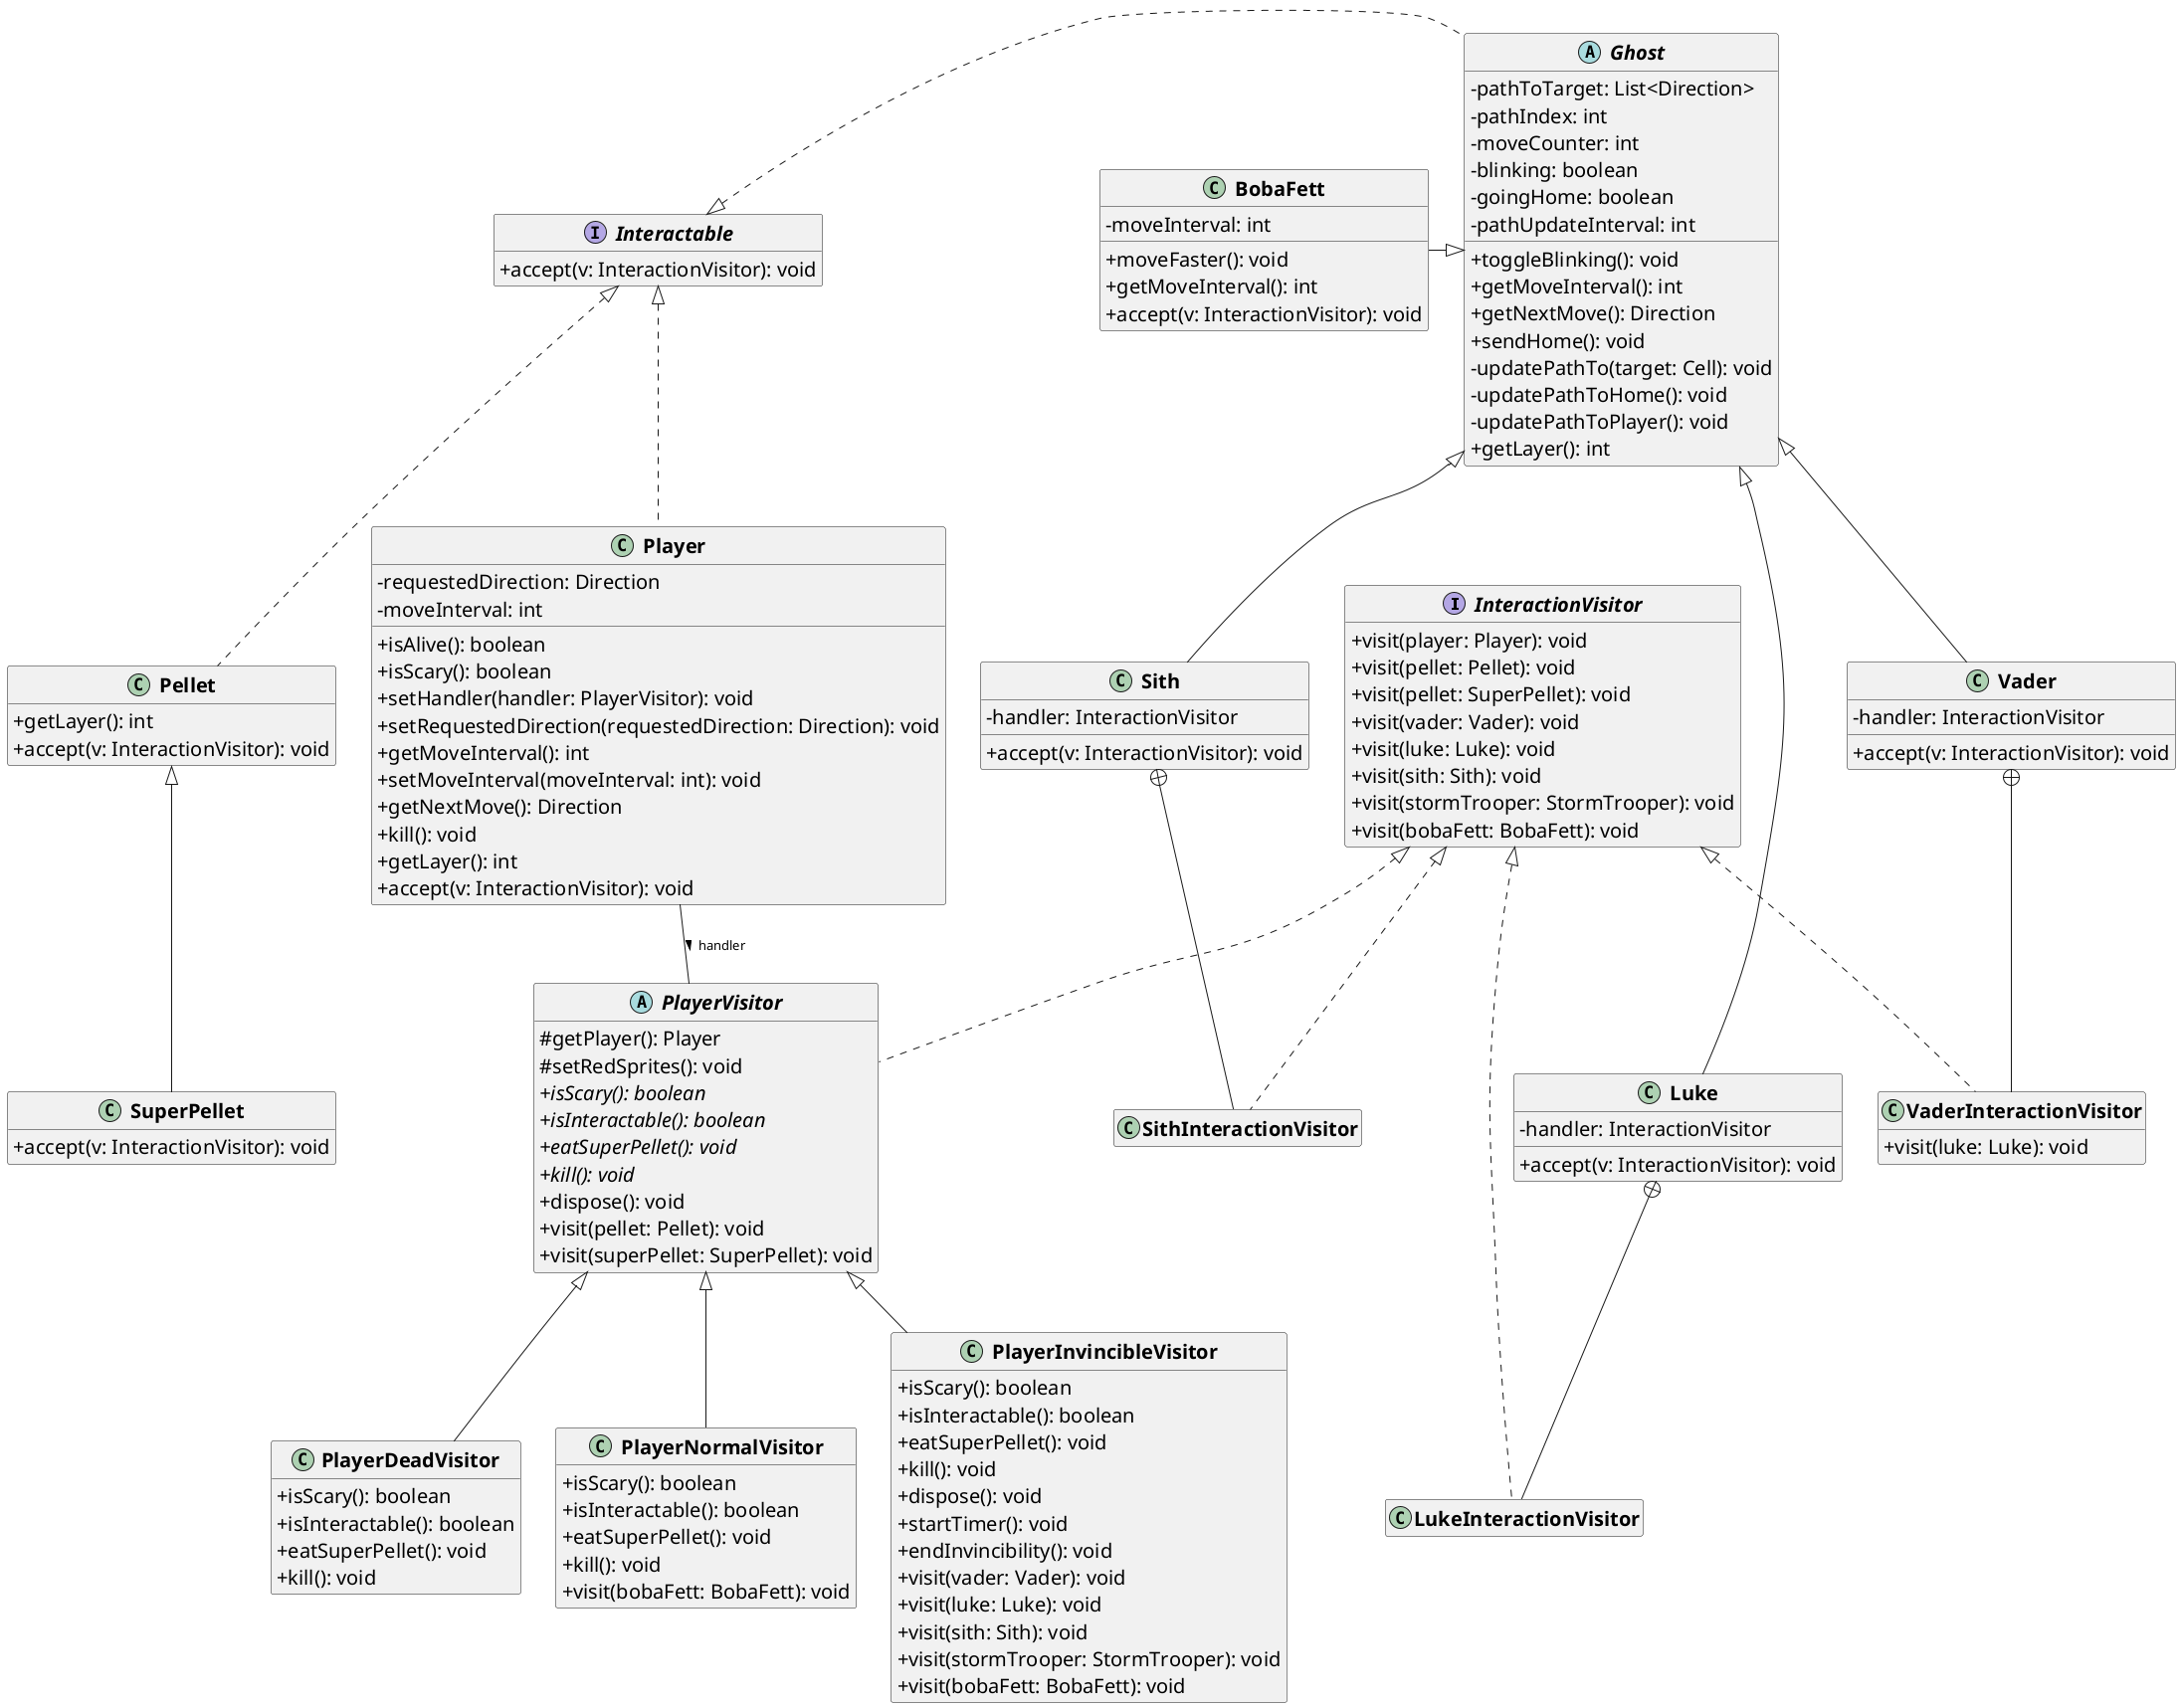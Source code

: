 @startuml

' STATIC
' Generated by CTP - https://github.com/samuelroland/ctp
' NOTE: this is a simplified version of the diagram with only relevant classes to the visitor design pattern

' Style
hide empty members
' hide members
skinparam classAttributeIconSize 0
skinparam ClassFontStyle bold
skinparam ClassAttributeFontSize 20

' Hide some elements for the simplified diagram - comment this to get the full
remove EntityTask
remove Node
remove GameKeyListener
remove GameInstanceHolder
remove *Storm*
remove Level*
remove *Cell*
remove *Sprite*
remove *Sprites
remove *Panel
remove GhostState
remove KeyAdapter
remove GameWindow*
remove Vector
remove RegionOfInterest
remove RandomGenerator
remove Direction
remove DiscreteCoordinates
remove Board
remove MapParser
remove Runnable
remove *Frame*
remove Pathfinding*
remove SpeechBubble*

' Links restructuration to remove all intermediate abstract classes and move all links up to top level interfaces
remove Main

'# Default implementations not related to the patterns, remove patterns are grouped with new links
remove AbstractInteractionVisitor
remove GhostInteractionVisitor
remove GhostInteractionVisitor
InteractionVisitor <|.. StormTrooperInteractionVisitor
InteractionVisitor <|.. SithInteractionVisitor
InteractionVisitor <|.. LukeInteractionVisitor
InteractionVisitor <|.. VaderInteractionVisitor
InteractionVisitor <|.. PlayerVisitor

remove MovableEntity
remove Entity
Interactable <|. Ghost
Interactable <|.. Player
Interactable <|.. Pellet

remove Interactor

InteractionVisitor -[hidden]- Luke

' Additions

' REMOVE
'#General diagram
'TODO

'#Specifically for the simplified diagram !
' \t\+ toString().*\n
' \t[+-].*(SPRITE|Sprite).*\n
' \t[+~-].*(SPRITE|Sprite).*\n
' \t[+~-].*(Scheduled|Executor).*\n
' \t- \{static\} ([A-Z_])+:.*\n

' Ghost <\|\-\-.*\n
Ghost <|- StormTrooper
Ghost <|-- Vader
Ghost <|-- Luke
Ghost <|-- Sith
BobaFett -|>  Ghost

' \t\+ interactWith\(other: Interactable\).*\n

' \t- handler: PlayerVisitor\n
' \t- player: Player\n
Player -- PlayerVisitor: handler >

'TODO: should we make links for Sith.handler and co ??
'TODO: should we delete PlayerVisitor

'Delete subclasses prefix ending in $
' [A-Z][a-z]+\$

' ENDSTATIC
class PlayerInvincibleVisitor {
	+ isScary(): boolean
	+ isInteractable(): boolean
	+ eatSuperPellet(): void
	+ kill(): void
	+ dispose(): void
	+ startTimer(): void
	+ endInvincibility(): void
	+ visit(vader: Vader): void
	+ visit(luke: Luke): void
	+ visit(sith: Sith): void
	+ visit(stormTrooper: StormTrooper): void
	+ visit(bobaFett: BobaFett): void
}


class GroundCell {
	+ isWalkableBy(_any: Entity): boolean
}

class StormTrooper {
	- handler: InteractionVisitor
	+ accept(v: InteractionVisitor): void
}


class StormStormTrooperInteractionVisitor {
}
class PlayerDeadVisitor {
	+ isScary(): boolean
	+ isInteractable(): boolean
	+ eatSuperPellet(): void
	+ kill(): void
}


class SuperPellet {
	+ accept(v: InteractionVisitor): void
}

class Main {
	+ {static} main(args: String[]): void
}

abstract class Cell {
	- occupants: Set<Entity>
	- neighbors: Map<Direction,Cell>
	+ getNeighbor(direction: Direction): Cell
	+ linkNeighbor(direction: Direction, cell: Cell): void
	+ getOccupants(): Collection<Entity>
	+ addOccupant(entity: Entity): void
	+ removeOccupant(entity: Entity): void
	+ {abstract}isWalkableBy(entity: Entity): boolean
}


class PlayerNormalVisitor {
	+ isScary(): boolean
	+ isInteractable(): boolean
	+ eatSuperPellet(): void
	+ kill(): void
	+ visit(bobaFett: BobaFett): void
}

class Level {
	- moveLock: Object
	- startLock: Object
	- board: Board
	- players: List<Player>
	- observers: List<LevelObserver>
	- running: boolean
	+ getBoard(): Board
	+ getPlayer(index: int): Player
	+ isRunning(): boolean
	+ move(entity: MovableEntity, direction: Direction): void
	+ start(): void
	+ stop(): void
	- startThreads(): void
	- stopThreads(): void
	- updateObservers(): void
	+ addObserver(observer: LevelObserver): void
	+ removeObserver(observer: LevelObserver): void
	+ hasAlivePlayer(): boolean
	+ hasScaryPlayer(): boolean
	+ toggleBlinking(): void
	+ countRemainingPellets(): long
}


class EntityTask {
	- entity: MovableEntity
	+ run(): void
}


interface LevelObserver {
	+ onLevelWon(): void
	+ onLevelLost(): void
}

abstract class Ghost {
	- pathToTarget: List<Direction>
	- pathIndex: int
	- moveCounter: int
	- blinking: boolean
	- goingHome: boolean
	- pathUpdateInterval: int
	+ toggleBlinking(): void
	+ getMoveInterval(): int
	+ getNextMove(): Direction
	+ sendHome(): void
	- updatePathTo(target: Cell): void
	- updatePathToHome(): void
	- updatePathToPlayer(): void
	+ getLayer(): int
}


class GhostInteractionVisitor {
	+ visit(player: Player): void
}

class SpeechBubble {
	- text: String
	+ getLayer(): int
	+ accept(v: InteractionVisitor): void
}


class SpeechSpeechBubbleSprite {
	- lastUpdate: long
	- opacity: int
	+ draw(graphics: Graphics, x: int, y: int, width: int, height: int): void
	+ getWidth(): int
	+ getHeight(): int
}


interface Interactor {
}

enum Direction {
	+ UP: 
	+ RIGHT: 
	+ DOWN: 
	+ LEFT: 
	- direction: Vector
	+ dx(): int
	+ dy(): int
	+ opposite(): Direction
	+ toVector(): Vector
	+ {static} fromInt(index: int): Direction
	+ {static} fromVector(v: Vector): Direction
	+ {static} random(): Direction
}


class RandomGenerator {
	- {static} instance: Random
	+ {static} getInstance(): Random
}


interface InteractionVisitor {
	+ visit(player: Player): void
	+ visit(pellet: Pellet): void
	+ visit(pellet: SuperPellet): void
	+ visit(vader: Vader): void
	+ visit(luke: Luke): void
	+ visit(sith: Sith): void
	+ visit(stormTrooper: StormTrooper): void
	+ visit(bobaFett: BobaFett): void
}

class BobaFett {
	- moveInterval: int
	+ moveFaster(): void
	+ getMoveInterval(): int
	+ accept(v: InteractionVisitor): void
}


interface Interactable {
	+ accept(v: InteractionVisitor): void
}

class Pathfinding {
	+ {static} findNearestEntity(entityClass: Class<T>, start: Cell): T
	+ {static} findShortestPath(start: Cell, target: Cell, entity: Entity): List<Direction>
}

class Node {
	~ direction: Direction
	~ cell: Cell
	~ parent: Node
	~ getPath(): List<Direction>
}


class DefaultSprite {
	+ draw(graphics: Graphics, x: int, y: int, width: int, height: int): void
	+ getWidth(): int
	+ getHeight(): int
}

class WallCell {
	+ isWalkableBy(_any: Entity): boolean
}

class Vector {
	- x: float
	- y: float
	+ {static} EPSILON: double
	+ {static} ZERO: Vector
	+ {static} X: Vector
	+ {static} Y: Vector
	+ x(): float
	+ y(): float
	+ getLength(): float
	+ getAngle(): float
	+ opposite(): Vector
	+ add(other: Vector): Vector
	+ add(x: float, y: float): Vector
	+ sub(other: Vector): Vector
	+ sub(x: float, y: float): Vector
	+ mul(other: Vector): Vector
	+ mul(x: float, y: float): Vector
	+ mul(s: float): Vector
	+ div(other: Vector): Vector
	+ div(x: float, y: float): Vector
	+ div(s: float): Vector
	+ dot(other: Vector): float
	+ min(other: Vector): Vector
	+ min(): float
	+ max(other: Vector): Vector
	+ max(): float
	+ normalized(): Vector
	+ resized(length: float): Vector
	+ mirrored(normal: Vector): Vector
	+ rotated(angle: double): Vector
	+ clockwise(): Vector
	+ counterClockwise(): Vector
	+ round(): Vector
	+ mixed(other: Vector, factor: float): Vector
}


class ColorSprite {
	- color: Color
	+ draw(graphics: Graphics, x: int, y: int, width: int, height: int): void
	+ getWidth(): int
	+ getHeight(): int
}


class RegionOfInterest {
	- x: int
	- y: int
	- w: int
	- h: int
	+ x1(): int
	+ x2(): int
	+ y1(): int
	+ y2(): int
	+ w(): int
	+ x(): int
	+ h(): int
	+ y(): int
}


class DoorCell {
	+ isWalkableBy(entity: Entity): boolean
}

class Pellet {
	+ getLayer(): int
	+ accept(v: InteractionVisitor): void
}

class MapParser {
	+ {static} parse(resourcePath: String): Level
	+ {static} parse(inputStream: InputStream): Level
	+ {static} parse(map: char[][]): Level
}

class GameFrame {
	- panel: LevelPanel
	+ start(): void
}


class GameKeyListener {
	- keybindings: Map<Integer,Consumer<Level>>
	+ keyPressed(e: KeyEvent): void
}


class Sith {
	- handler: InteractionVisitor
	+ accept(v: InteractionVisitor): void
}


class SithInteractionVisitor {
}
abstract class MovableEntity {
	+ {abstract}getMoveInterval(): int
	+ {abstract}getNextMove(): Direction
	+ setCell(cell: Cell): void
}

abstract class AbstractInteractionVisitor {
	+ visit(player: Player): void
	+ visit(pellet: Pellet): void
	+ visit(superPellet: SuperPellet): void
	+ visit(vader: Vader): void
	+ visit(luke: Luke): void
	+ visit(sith: Sith): void
	+ visit(stormTrooper: StormTrooper): void
	+ visit(bobaFett: BobaFett): void
}

class Luke {
	- handler: InteractionVisitor
	+ accept(v: InteractionVisitor): void
}


class LukeInteractionVisitor {
}
abstract class SpriteRegister {
}


class ButtonPanel {
}
class Player {
	- requestedDirection: Direction
	- moveInterval: int
	+ isAlive(): boolean
	+ isScary(): boolean
	+ setHandler(handler: PlayerVisitor): void
	+ setRequestedDirection(requestedDirection: Direction): void
	+ getMoveInterval(): int
	+ setMoveInterval(moveInterval: int): void
	+ getNextMove(): Direction
	+ kill(): void
	+ getLayer(): int
	+ accept(v: InteractionVisitor): void
}


abstract class PlayerVisitor {
	# getPlayer(): Player
	# setRedSprites(): void
	+ {abstract}isScary(): boolean
	+ {abstract}isInteractable(): boolean
	+ {abstract}eatSuperPellet(): void
	+ {abstract}kill(): void
	+ dispose(): void
	+ visit(pellet: Pellet): void
	+ visit(superPellet: SuperPellet): void
}


class ImageSprite {
	- image: Image
	+ draw(graphics: Graphics, x: int, y: int, width: int, height: int): void
	+ getWidth(): int
	+ getHeight(): int
}


class Board {
	- cells: Cell[][]
	+ streamCells(): Stream<Cell>
	+ getWidth(): int
	+ getHeight(): int
	+ getCell(x: int, y: int): Cell
	+ withinBounds(x: int, y: int): boolean
	+ {static} create(cells: Cell[][]): Board
}


class LevelPanel {
	+ {static} SQUARE_SIZE: int
	- level: Level
	+ getLevel(): Level
	# paintComponent(g: Graphics): void
	- render(board: Board, g: Graphics2D): void
	- renderCell(cell: Cell, g: Graphics2D, x: int, y: int, width: int, height: int): void
}


class GameWindow {
	- level: Level
	- frame: GameFrame
	+ begin(): void
	+ getActiveLevel(): Level
	+ onLevelWon(): void
	+ onLevelLost(): void
	+ {static} getInstance(): GameWindow
}


class GameInstanceHolder {
}

class Vader {
	- handler: InteractionVisitor
	+ accept(v: InteractionVisitor): void
}


class VaderInteractionVisitor {
	+ visit(luke: Luke): void
}

interface Sprite {
	+ draw(graphics: Graphics, x: int, y: int, width: int, height: int): void
	+ getWidth(): int
	+ getHeight(): int
}

abstract class Entity {
	- cell: Cell
	- direction: Direction
	- lastSpeech: long
	- initialCell: Cell
	+ getDirection(): Direction
	+ setDirection(direction: Direction): void
	+ getInitialCell(): Cell
	+ getCell(): Cell
	# setCell(cell: Cell): void
	+ leaveCell(): void
	+ spawnSpeech(text: String): void
	+ {abstract}getLayer(): int
}


class PacmanSprites {
}


class LevelBuilder {
	- cells: Cell[][]
	- ghosts: List<Ghost>
	- players: List<Player>
	+ {static} start(width: int, height: int): LevelBuilder
	+ addWall(x: int, y: int): LevelBuilder
	+ addGround(x: int, y: int): LevelBuilder
	+ addDoor(x: int, y: int): LevelBuilder
	+ addPellet(x: int, y: int): LevelBuilder
	+ addSuperPellet(x: int, y: int): LevelBuilder
	+ addGhost(x: int, y: int, ghostFactory: Function<Cell,Ghost>): LevelBuilder
	+ addPlayer(x: int, y: int): LevelBuilder
	+ build(): Level
}


class AnimatedSprite {
	- visible: boolean
	- delay: int
	- currentFrame: int
	- looping: boolean
	- animating: boolean
	- blinking: boolean
	- blinkDelay: int
	- lastUpdate: long
	- lastBlink: long
	+ restart(): void
	+ start(): void
	+ stop(): void
	+ startBlinking(): void
	+ stopBlinking(): void
	- updateBlinking(): void
	- updateAnimation(): void
	+ draw(graphics: Graphics, x: int, y: int, width: int, height: int): void
	+ getWidth(): int
	+ getHeight(): int
}




PlayerVisitor <|-- PlayerInvincibleVisitor
Cell <|-- GroundCell
StormTrooper +-- StormStormTrooperInteractionVisitor
GhostInteractionVisitor <|-- StormStormTrooperInteractionVisitor
PlayerVisitor <|-- PlayerDeadVisitor
Pellet <|-- SuperPellet
PlayerVisitor <|-- PlayerNormalVisitor
Level +-- EntityTask
Runnable <|.. EntityTask
Level +-- LevelObserver
Interactor <|.. Ghost
MovableEntity <|-- Ghost
Ghost +-- GhostInteractionVisitor
AbstractInteractionVisitor <|-- GhostInteractionVisitor
Entity <|-- SpeechBubble
SpeechBubble +-- SpeechSpeechBubbleSprite
Sprite <|.. SpeechSpeechBubbleSprite
Pathfinding +-- Node
Sprite <|.. DefaultSprite
Cell <|-- WallCell
Sprite <|.. ColorSprite
Cell <|-- DoorCell
Entity <|-- Pellet
JFrame <|-- GameFrame
GameFrame +-- GameKeyListener
KeyAdapter <|-- GameKeyListener
Sith +-- SithInteractionVisitor
GhostInteractionVisitor <|-- SithInteractionVisitor
Entity <|-- MovableEntity
InteractionVisitor <|.. AbstractInteractionVisitor
Luke +-- LukeInteractionVisitor
GhostInteractionVisitor <|-- LukeInteractionVisitor
JPanel <|-- ButtonPanel
Interactor <|.. Player
MovableEntity <|-- Player
AbstractInteractionVisitor <|-- PlayerVisitor
Sprite <|.. ImageSprite
JPanel <|-- LevelPanel
LevelObserver <|.. GameWindow
GameWindow +-- GameInstanceHolder
Vader +-- VaderInteractionVisitor
GhostInteractionVisitor <|-- VaderInteractionVisitor
Interactable <|.. Entity
SpriteRegister <|-- PacmanSprites
Sprite <|.. AnimatedSprite
@enduml
